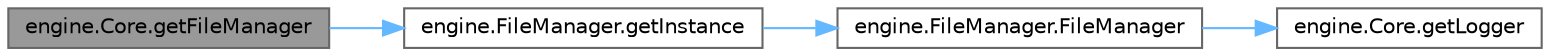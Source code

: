 digraph "engine.Core.getFileManager"
{
 // LATEX_PDF_SIZE
  bgcolor="transparent";
  edge [fontname=Helvetica,fontsize=10,labelfontname=Helvetica,labelfontsize=10];
  node [fontname=Helvetica,fontsize=10,shape=box,height=0.2,width=0.4];
  rankdir="LR";
  Node1 [id="Node000001",label="engine.Core.getFileManager",height=0.2,width=0.4,color="gray40", fillcolor="grey60", style="filled", fontcolor="black",tooltip="Controls access to the file manager."];
  Node1 -> Node2 [id="edge1_Node000001_Node000002",color="steelblue1",style="solid",tooltip=" "];
  Node2 [id="Node000002",label="engine.FileManager.getInstance",height=0.2,width=0.4,color="grey40", fillcolor="white", style="filled",URL="$classengine_1_1_file_manager.html#a7698513523dc07d8c3a5e8f196b77ab0",tooltip="Returns shared instance of FileManager."];
  Node2 -> Node3 [id="edge2_Node000002_Node000003",color="steelblue1",style="solid",tooltip=" "];
  Node3 [id="Node000003",label="engine.FileManager.FileManager",height=0.2,width=0.4,color="grey40", fillcolor="white", style="filled",URL="$classengine_1_1_file_manager.html#afdca4bda43ab44bb37d0f6665f71378a",tooltip="private constructor."];
  Node3 -> Node4 [id="edge3_Node000003_Node000004",color="steelblue1",style="solid",tooltip=" "];
  Node4 [id="Node000004",label="engine.Core.getLogger",height=0.2,width=0.4,color="grey40", fillcolor="white", style="filled",URL="$classengine_1_1_core.html#a89349dea52049be064320358db9412a2",tooltip="Controls access to the logger."];
}

